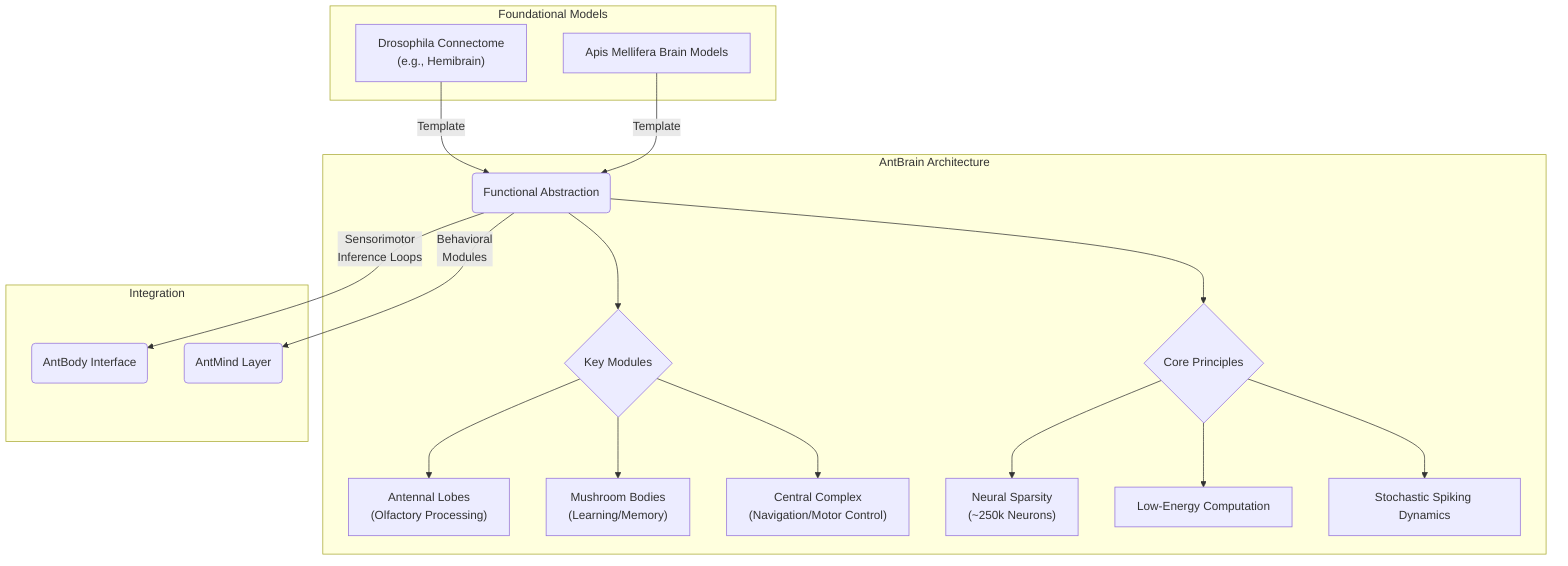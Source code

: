 graph TD
 subgraph "Foundational Models"
 A["Drosophila Connectome<br/>(e.g., Hemibrain)"]
 B["Apis Mellifera Brain Models"]
end
subgraph "AntBrain Architecture"
 C(Functional Abstraction)
 A -- "Template" --> C
 B -- "Template" --> C
 
 C --> D{Key Modules}
 D --> E["Antennal Lobes<br/>(Olfactory Processing)"]
 D --> F["Mushroom Bodies<br/>(Learning/Memory)"]
 D --> G["Central Complex<br/>(Navigation/Motor Control)"]

 C --> H{Core Principles}
 H --> I["Neural Sparsity<br/>(~250k Neurons)"]
 H --> J["Low-Energy Computation"]
 H --> K["Stochastic Spiking Dynamics"]
end
subgraph "Integration"
 C -- "Sensorimotor<br/>Inference Loops" --> L(AntBody Interface)
 C -- "Behavioral<br/>Modules" --> M(AntMind Layer)
 end
